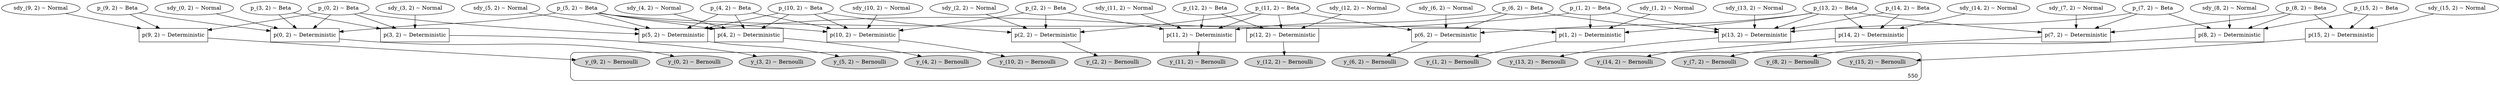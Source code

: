 digraph {
	"p_(0, 2)" [label="p_(0, 2) ~ Beta"]
	"p_(2, 2)" [label="p_(2, 2) ~ Beta"]
	"p_(7, 2)" [label="p_(7, 2) ~ Beta"]
	"sdy_(3, 2)" [label="sdy_(3, 2) ~ Normal"]
	"sdy_(4, 2)" [label="sdy_(4, 2) ~ Normal"]
	"sdy_(2, 2)" [label="sdy_(2, 2) ~ Normal"]
	"p(2, 2)" [label="p(2, 2) ~ Deterministic" shape=box]
	"p(5, 2)" [label="p(5, 2) ~ Deterministic" shape=box]
	"p_(10, 2)" [label="p_(10, 2) ~ Beta"]
	"sdy_(15, 2)" [label="sdy_(15, 2) ~ Normal"]
	"p_(13, 2)" [label="p_(13, 2) ~ Beta"]
	"p_(1, 2)" [label="p_(1, 2) ~ Beta"]
	"p(9, 2)" [label="p(9, 2) ~ Deterministic" shape=box]
	"p_(4, 2)" [label="p_(4, 2) ~ Beta"]
	"sdy_(1, 2)" [label="sdy_(1, 2) ~ Normal"]
	"p_(6, 2)" [label="p_(6, 2) ~ Beta"]
	"p_(15, 2)" [label="p_(15, 2) ~ Beta"]
	"p_(8, 2)" [label="p_(8, 2) ~ Beta"]
	"p(0, 2)" [label="p(0, 2) ~ Deterministic" shape=box]
	"p_(12, 2)" [label="p_(12, 2) ~ Beta"]
	"p(7, 2)" [label="p(7, 2) ~ Deterministic" shape=box]
	"sdy_(14, 2)" [label="sdy_(14, 2) ~ Normal"]
	"sdy_(11, 2)" [label="sdy_(11, 2) ~ Normal"]
	"p(6, 2)" [label="p(6, 2) ~ Deterministic" shape=box]
	"sdy_(13, 2)" [label="sdy_(13, 2) ~ Normal"]
	"p_(3, 2)" [label="p_(3, 2) ~ Beta"]
	"p(14, 2)" [label="p(14, 2) ~ Deterministic" shape=box]
	"p(13, 2)" [label="p(13, 2) ~ Deterministic" shape=box]
	"p(11, 2)" [label="p(11, 2) ~ Deterministic" shape=box]
	"sdy_(9, 2)" [label="sdy_(9, 2) ~ Normal"]
	"p(1, 2)" [label="p(1, 2) ~ Deterministic" shape=box]
	"p(3, 2)" [label="p(3, 2) ~ Deterministic" shape=box]
	"p_(14, 2)" [label="p_(14, 2) ~ Beta"]
	"sdy_(12, 2)" [label="sdy_(12, 2) ~ Normal"]
	"p(4, 2)" [label="p(4, 2) ~ Deterministic" shape=box]
	"p_(11, 2)" [label="p_(11, 2) ~ Beta"]
	"p(8, 2)" [label="p(8, 2) ~ Deterministic" shape=box]
	"p(15, 2)" [label="p(15, 2) ~ Deterministic" shape=box]
	"p_(9, 2)" [label="p_(9, 2) ~ Beta"]
	"sdy_(8, 2)" [label="sdy_(8, 2) ~ Normal"]
	"p_(5, 2)" [label="p_(5, 2) ~ Beta"]
	"p(10, 2)" [label="p(10, 2) ~ Deterministic" shape=box]
	"p(12, 2)" [label="p(12, 2) ~ Deterministic" shape=box]
	"sdy_(5, 2)" [label="sdy_(5, 2) ~ Normal"]
	"sdy_(10, 2)" [label="sdy_(10, 2) ~ Normal"]
	"sdy_(6, 2)" [label="sdy_(6, 2) ~ Normal"]
	"sdy_(0, 2)" [label="sdy_(0, 2) ~ Normal"]
	"sdy_(7, 2)" [label="sdy_(7, 2) ~ Normal"]
	subgraph cluster550 {
		"y_(11, 2)" [label="y_(11, 2) ~ Bernoulli" style=filled]
		"y_(13, 2)" [label="y_(13, 2) ~ Bernoulli" style=filled]
		"y_(15, 2)" [label="y_(15, 2) ~ Bernoulli" style=filled]
		"y_(10, 2)" [label="y_(10, 2) ~ Bernoulli" style=filled]
		"y_(12, 2)" [label="y_(12, 2) ~ Bernoulli" style=filled]
		"y_(14, 2)" [label="y_(14, 2) ~ Bernoulli" style=filled]
		"y_(2, 2)" [label="y_(2, 2) ~ Bernoulli" style=filled]
		"y_(3, 2)" [label="y_(3, 2) ~ Bernoulli" style=filled]
		"y_(6, 2)" [label="y_(6, 2) ~ Bernoulli" style=filled]
		"y_(1, 2)" [label="y_(1, 2) ~ Bernoulli" style=filled]
		"y_(4, 2)" [label="y_(4, 2) ~ Bernoulli" style=filled]
		"y_(7, 2)" [label="y_(7, 2) ~ Bernoulli" style=filled]
		"y_(5, 2)" [label="y_(5, 2) ~ Bernoulli" style=filled]
		"y_(8, 2)" [label="y_(8, 2) ~ Bernoulli" style=filled]
		"y_(9, 2)" [label="y_(9, 2) ~ Bernoulli" style=filled]
		"y_(0, 2)" [label="y_(0, 2) ~ Bernoulli" style=filled]
		label=550 labeljust=r labelloc=b style=rounded
	}
	"p(14, 2)" -> "y_(14, 2)"
	"p_(10, 2)" -> "p(2, 2)"
	"sdy_(2, 2)" -> "p(2, 2)"
	"p_(11, 2)" -> "p(2, 2)"
	"p_(2, 2)" -> "p(2, 2)"
	"p_(0, 2)" -> "p(5, 2)"
	"p_(5, 2)" -> "p(5, 2)"
	"p_(4, 2)" -> "p(5, 2)"
	"sdy_(5, 2)" -> "p(5, 2)"
	"p_(10, 2)" -> "p(5, 2)"
	"p_(1, 2)" -> "p(5, 2)"
	"p(1, 2)" -> "y_(1, 2)"
	"p(4, 2)" -> "y_(4, 2)"
	"p_(0, 2)" -> "p(9, 2)"
	"p_(9, 2)" -> "p(9, 2)"
	"sdy_(9, 2)" -> "p(9, 2)"
	"p(11, 2)" -> "y_(11, 2)"
	"p(10, 2)" -> "y_(10, 2)"
	"sdy_(0, 2)" -> "p(0, 2)"
	"p_(5, 2)" -> "p(0, 2)"
	"p_(0, 2)" -> "p(0, 2)"
	"p_(9, 2)" -> "p(0, 2)"
	"p_(3, 2)" -> "p(0, 2)"
	"p_(8, 2)" -> "p(7, 2)"
	"sdy_(7, 2)" -> "p(7, 2)"
	"p_(7, 2)" -> "p(7, 2)"
	"p_(13, 2)" -> "p(7, 2)"
	"p_(6, 2)" -> "p(6, 2)"
	"p_(11, 2)" -> "p(6, 2)"
	"sdy_(6, 2)" -> "p(6, 2)"
	"p_(13, 2)" -> "p(6, 2)"
	"p(7, 2)" -> "y_(7, 2)"
	"sdy_(14, 2)" -> "p(14, 2)"
	"p_(14, 2)" -> "p(14, 2)"
	"p_(13, 2)" -> "p(14, 2)"
	"p_(7, 2)" -> "p(13, 2)"
	"p_(6, 2)" -> "p(13, 2)"
	"p_(14, 2)" -> "p(13, 2)"
	"sdy_(13, 2)" -> "p(13, 2)"
	"p_(13, 2)" -> "p(13, 2)"
	"p_(1, 2)" -> "p(13, 2)"
	"p(13, 2)" -> "y_(13, 2)"
	"p_(2, 2)" -> "p(11, 2)"
	"sdy_(11, 2)" -> "p(11, 2)"
	"p_(12, 2)" -> "p(11, 2)"
	"p_(11, 2)" -> "p(11, 2)"
	"p_(6, 2)" -> "p(11, 2)"
	"p_(1, 2)" -> "p(1, 2)"
	"p_(5, 2)" -> "p(1, 2)"
	"sdy_(1, 2)" -> "p(1, 2)"
	"p_(13, 2)" -> "p(1, 2)"
	"p_(0, 2)" -> "p(3, 2)"
	"p_(3, 2)" -> "p(3, 2)"
	"sdy_(3, 2)" -> "p(3, 2)"
	"p(0, 2)" -> "y_(0, 2)"
	"p(8, 2)" -> "y_(8, 2)"
	"p_(8, 2)" -> "p(15, 2)"
	"p_(15, 2)" -> "p(15, 2)"
	"sdy_(15, 2)" -> "p(15, 2)"
	"p(3, 2)" -> "y_(3, 2)"
	"p_(10, 2)" -> "p(4, 2)"
	"p_(5, 2)" -> "p(4, 2)"
	"p_(4, 2)" -> "p(4, 2)"
	"sdy_(4, 2)" -> "p(4, 2)"
	"p_(10, 2)" -> "p(10, 2)"
	"p_(5, 2)" -> "p(10, 2)"
	"p_(2, 2)" -> "p(10, 2)"
	"p_(4, 2)" -> "p(10, 2)"
	"sdy_(10, 2)" -> "p(10, 2)"
	"p_(12, 2)" -> "p(12, 2)"
	"p_(11, 2)" -> "p(12, 2)"
	"sdy_(12, 2)" -> "p(12, 2)"
	"p(15, 2)" -> "y_(15, 2)"
	"p(12, 2)" -> "y_(12, 2)"
	"p(9, 2)" -> "y_(9, 2)"
	"p(6, 2)" -> "y_(6, 2)"
	"p(5, 2)" -> "y_(5, 2)"
	"sdy_(8, 2)" -> "p(8, 2)"
	"p_(8, 2)" -> "p(8, 2)"
	"p_(7, 2)" -> "p(8, 2)"
	"p_(15, 2)" -> "p(8, 2)"
	"p(2, 2)" -> "y_(2, 2)"
}
